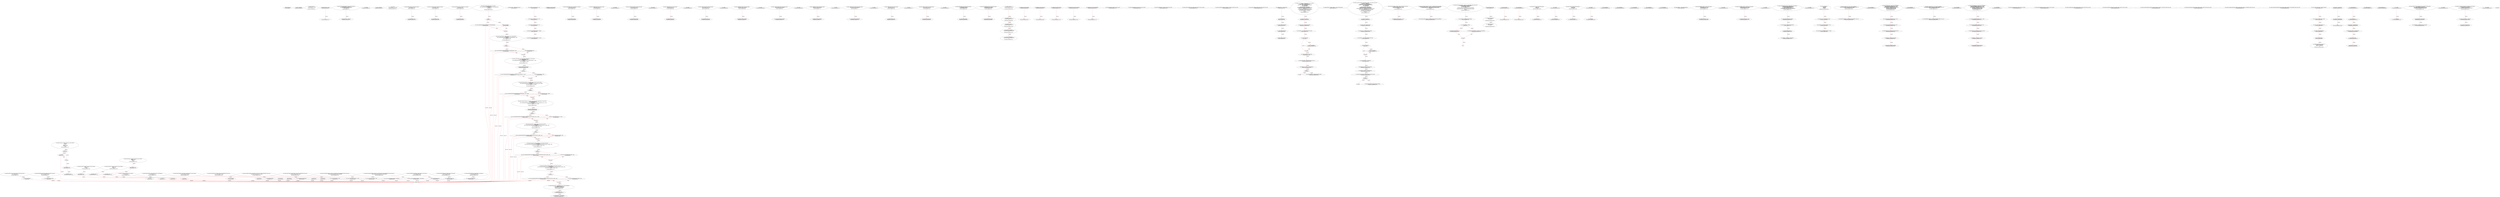 digraph  {
12 [label="2_ address public owner;\n12-new_variable-3-3", method="", type_label=new_variable];
29 [label="5_ owner = msg.sender;\n29-expression_statement-6-6", method="", type_label=expression_statement];
35 [label="7_ modifier onlyOwner() {\n    require(msg.sender == owner);\n    _;\n  }\n35-expression_statement-8-11", method="", type_label=expression_statement];
38 [label="8_ require(msg.sender == owner);\n38-expression_statement-9-9", method="", type_label=expression_statement];
47 [label="9_ _;\n47-expression_statement-10-10", method="", type_label=expression_statement];
49 [label="11_ function transferOwnership(address newOwner) public onlyOwner {\n    require(newOwner != address(0));\n    emit OwnershipTransferred(owner, newOwner);\n    owner = newOwner;\n  }\n49-function_definition-12-16", method="transferOwnership(address newOwner)", type_label=function_definition];
56 [label="11_ onlyOwner\n56-expression_statement-12-12", method="transferOwnership(address newOwner)", type_label=expression_statement];
59 [label="12_ require(newOwner != address(0));\n59-expression_statement-13-13", method="transferOwnership(address newOwner)", type_label=expression_statement];
74 [label="14_ owner = newOwner;\n74-expression_statement-15-15", method="transferOwnership(address newOwner)", type_label=expression_statement];
81 [label="18_ struct Role {\n    mapping (address => bool) bearer;\n  }\n81-expression_statement-19-21", method="Role()", type_label=expression_statement];
89 [label="21_ function add(Role storage role, address addr) internal {\n    role.bearer[addr] = true;\n  }\n89-function_definition-22-24", method="add(Role storage role,address addr)", type_label=function_definition];
102 [label="22_ role.bearer[addr] = true;\n102-expression_statement-23-23", method="add(Role storage role,address addr)", type_label=expression_statement];
111 [label="24_ function remove(Role storage role, address addr) internal {\n    role.bearer[addr] = false;\n  }\n111-function_definition-25-27", method="remove(Role storage role,address addr)", type_label=function_definition];
124 [label="25_ role.bearer[addr] = false;\n124-expression_statement-26-26", method="remove(Role storage role,address addr)", type_label=expression_statement];
133 [label="27_ function check(Role storage role, address addr) view internal {\n    require(has(role, addr));\n  }\n133-function_definition-28-30", method="check(Role storage role,address addr)", type_label=function_definition];
147 [label="28_ require(has(role, addr));\n147-expression_statement-29-29", method="check(Role storage role,address addr)", type_label=expression_statement];
157 [label="30_ function has(Role storage role, address addr) view internal returns (bool) {\n    return role.bearer[addr];\n  }\n157-function_definition-31-33", method="has(Role storage role,address addr)", type_label=function_definition];
175 [label="31_ return role.bearer[addr];\n175-return-32-32", method="has(Role storage role,address addr)", type_label=return];
194 [label="36_ mapping (string => Roles.Role) private roles;\n194-new_variable-37-37", method="", type_label=new_variable];
223 [label="39_ string public constant ROLE_CEO = \"ceo\";\n223-new_variable-40-40", method="", type_label=new_variable];
230 [label="40_ string public constant ROLE_COO = \"coo\";\n230-new_variable-41-41", method="", type_label=new_variable];
237 [label="41_ string public constant ROLE_CRO = \"cro\";\n237-new_variable-42-42", method="", type_label=new_variable];
244 [label="42_ string public constant ROLE_MANAGER = \"manager\";\n244-new_variable-43-43", method="", type_label=new_variable];
251 [label="43_ string public constant ROLE_REVIEWER = \"reviewer\";\n251-new_variable-44-44", method="", type_label=new_variable];
260 [label="45_ addRole(msg.sender, ROLE_CEO);\n260-expression_statement-46-46", method="", type_label=expression_statement];
269 [label="47_ function checkRole(address addr, string roleName) view internal {\n    roles[roleName].check(addr);\n  }\n269-function_definition-48-50", method="checkRole(address addr,string roleName)", type_label=function_definition];
282 [label="48_ roles[roleName].check(addr);\n282-expression_statement-49-49", method="checkRole(address addr,string roleName)", type_label=expression_statement];
291 [label="50_ function hasRole(address addr, string roleName) view public returns (bool) {\n    return roles[roleName].has(addr);\n  }\n291-function_definition-51-53", method="hasRole(address addr,string roleName)", type_label=function_definition];
308 [label="51_ return roles[roleName].has(addr);\n308-return-52-52", method="hasRole(address addr,string roleName)", type_label=return];
317 [label="53_ function ownerAddCeo(address addr) onlyOwner public {\n    addRole(addr, ROLE_CEO);\n  }\n317-function_definition-54-56", method="ownerAddCeo(address addr)", type_label=function_definition];
323 [label="53_ onlyOwner\n323-expression_statement-54-54", method="ownerAddCeo(address addr)", type_label=expression_statement];
327 [label="54_ addRole(addr, ROLE_CEO);\n327-expression_statement-55-55", method="ownerAddCeo(address addr)", type_label=expression_statement];
334 [label="56_ function ownerRemoveCeo(address addr) onlyOwner public{\n    removeRole(addr, ROLE_CEO);\n  }\n334-function_definition-57-59", method="ownerRemoveCeo(address addr)", type_label=function_definition];
340 [label="56_ onlyOwner\n340-expression_statement-57-57", method="ownerRemoveCeo(address addr)", type_label=expression_statement];
344 [label="57_ removeRole(addr, ROLE_CEO);\n344-expression_statement-58-58", method="ownerRemoveCeo(address addr)", type_label=expression_statement];
351 [label="59_ function ceoAddCoo(address addr) onlyCEO public {\n    addRole(addr, ROLE_COO);\n  }\n351-function_definition-60-62", method="ceoAddCoo(address addr)", type_label=function_definition];
357 [label="59_ onlyCEO\n357-expression_statement-60-60", method="ceoAddCoo(address addr)", type_label=expression_statement];
361 [label="60_ addRole(addr, ROLE_COO);\n361-expression_statement-61-61", method="ceoAddCoo(address addr)", type_label=expression_statement];
368 [label="62_ function ceoRemoveCoo(address addr) onlyCEO public{\n    removeRole(addr, ROLE_COO);\n  }\n368-function_definition-63-65", method="ceoRemoveCoo(address addr)", type_label=function_definition];
374 [label="62_ onlyCEO\n374-expression_statement-63-63", method="ceoRemoveCoo(address addr)", type_label=expression_statement];
378 [label="63_ removeRole(addr, ROLE_COO);\n378-expression_statement-64-64", method="ceoRemoveCoo(address addr)", type_label=expression_statement];
385 [label="65_ function cooAddManager(address addr) onlyCOO public {\n    addRole(addr, ROLE_MANAGER);\n  }\n385-function_definition-66-68", method="cooAddManager(address addr)", type_label=function_definition];
391 [label="65_ onlyCOO\n391-expression_statement-66-66", method="cooAddManager(address addr)", type_label=expression_statement];
395 [label="66_ addRole(addr, ROLE_MANAGER);\n395-expression_statement-67-67", method="cooAddManager(address addr)", type_label=expression_statement];
402 [label="68_ function cooRemoveManager(address addr) onlyCOO public {\n    removeRole(addr, ROLE_MANAGER);\n  }\n402-function_definition-69-71", method="cooRemoveManager(address addr)", type_label=function_definition];
408 [label="68_ onlyCOO\n408-expression_statement-69-69", method="cooRemoveManager(address addr)", type_label=expression_statement];
412 [label="69_ removeRole(addr, ROLE_MANAGER);\n412-expression_statement-70-70", method="cooRemoveManager(address addr)", type_label=expression_statement];
419 [label="71_ function cooAddReviewer(address addr) onlyCOO public {\n    addRole(addr, ROLE_REVIEWER);\n  }\n419-function_definition-72-74", method="cooAddReviewer(address addr)", type_label=function_definition];
425 [label="71_ onlyCOO\n425-expression_statement-72-72", method="cooAddReviewer(address addr)", type_label=expression_statement];
429 [label="72_ addRole(addr, ROLE_REVIEWER);\n429-expression_statement-73-73", method="cooAddReviewer(address addr)", type_label=expression_statement];
436 [label="74_ function cooRemoveReviewer(address addr) onlyCOO public {\n    removeRole(addr, ROLE_REVIEWER);\n  }\n436-function_definition-75-77", method="cooRemoveReviewer(address addr)", type_label=function_definition];
442 [label="74_ onlyCOO\n442-expression_statement-75-75", method="cooRemoveReviewer(address addr)", type_label=expression_statement];
446 [label="75_ removeRole(addr, ROLE_REVIEWER);\n446-expression_statement-76-76", method="cooRemoveReviewer(address addr)", type_label=expression_statement];
453 [label="77_ function cooAddCro(address addr) onlyCOO public {\n    addRole(addr, ROLE_CRO);\n  }\n453-function_definition-78-80", method="cooAddCro(address addr)", type_label=function_definition];
459 [label="77_ onlyCOO\n459-expression_statement-78-78", method="cooAddCro(address addr)", type_label=expression_statement];
463 [label="78_ addRole(addr, ROLE_CRO);\n463-expression_statement-79-79", method="cooAddCro(address addr)", type_label=expression_statement];
470 [label="80_ function cooRemoveCro(address addr) onlyCOO public {\n    removeRole(addr, ROLE_CRO);\n  }\n470-function_definition-81-83", method="cooRemoveCro(address addr)", type_label=function_definition];
476 [label="80_ onlyCOO\n476-expression_statement-81-81", method="cooRemoveCro(address addr)", type_label=expression_statement];
480 [label="81_ removeRole(addr, ROLE_CRO);\n480-expression_statement-82-82", method="cooRemoveCro(address addr)", type_label=expression_statement];
487 [label="83_ function addRole(address addr, string roleName) internal {\n    roles[roleName].add(addr);\n    emit RoleAdded(addr, roleName);\n  }\n487-function_definition-84-87", method="addRole(address addr,string roleName)", type_label=function_definition];
499 [label="84_ roles[roleName].add(addr);\n499-expression_statement-85-85", method="addRole(address addr,string roleName)", type_label=expression_statement];
514 [label="87_ function removeRole(address addr, string roleName) internal {\n    roles[roleName].remove(addr);\n    emit RoleRemoved(addr, roleName);\n  }\n514-function_definition-88-91", method="removeRole(address addr,string roleName)", type_label=function_definition];
526 [label="88_ roles[roleName].remove(addr);\n526-expression_statement-89-89", method="removeRole(address addr,string roleName)", type_label=expression_statement];
541 [label="91_ modifier onlyCEO() {\n    checkRole(msg.sender, ROLE_CEO);\n    _;\n  }\n541-expression_statement-92-95", method="", type_label=expression_statement];
544 [label="92_ checkRole(msg.sender, ROLE_CEO);\n544-expression_statement-93-93", method="", type_label=expression_statement];
553 [label="93_ _;\n553-expression_statement-94-94", method="", type_label=expression_statement];
555 [label="95_ modifier onlyCOO() {\n    checkRole(msg.sender, ROLE_COO);\n    _;\n  }\n555-expression_statement-96-99", method="", type_label=expression_statement];
558 [label="96_ checkRole(msg.sender, ROLE_COO);\n558-expression_statement-97-97", method="", type_label=expression_statement];
567 [label="97_ _;\n567-expression_statement-98-98", method="", type_label=expression_statement];
569 [label="99_ modifier onlyCRO() {\n    checkRole(msg.sender, ROLE_CRO);\n    _;\n  }\n569-expression_statement-100-103", method="", type_label=expression_statement];
572 [label="100_ checkRole(msg.sender, ROLE_CRO);\n572-expression_statement-101-101", method="", type_label=expression_statement];
581 [label="101_ _;\n581-expression_statement-102-102", method="", type_label=expression_statement];
583 [label="103_ modifier onlyMANAGER() {\n    checkRole(msg.sender, ROLE_MANAGER);\n    _;\n  }\n583-expression_statement-104-107", method="", type_label=expression_statement];
586 [label="104_ checkRole(msg.sender, ROLE_MANAGER);\n586-expression_statement-105-105", method="", type_label=expression_statement];
595 [label="105_ _;\n595-expression_statement-106-106", method="", type_label=expression_statement];
597 [label="107_ modifier onlyREVIEWER() {\n    checkRole(msg.sender, ROLE_REVIEWER);\n    _;\n  }\n597-expression_statement-108-111", method="", type_label=expression_statement];
600 [label="108_ checkRole(msg.sender, ROLE_REVIEWER);\n600-expression_statement-109-109", method="", type_label=expression_statement];
609 [label="109_ _;\n609-expression_statement-110-110", method="", type_label=expression_statement];
614 [label="113_ function mul(uint256 a, uint256 b) internal pure returns (uint256) {\n    if (a == 0) {\n      return 0;\n    }\n    uint256 c = a * b;\n    assert(c / a == b);\n    return c;\n  }\n614-function_definition-114-121", method="mul(uint256 a,uint256 b)", type_label=function_definition];
631 [label="114_ if_a == 0\n631-if-115-117", method="mul(uint256 a,uint256 b)", type_label=if];
3506 [label="114_ end_if", method="mul(uint256 a,uint256 b)", type_label=end_if];
636 [label="115_ return 0;\n636-return-116-116", method="mul(uint256 a,uint256 b)", type_label=return];
638 [label="117_ uint256 c = a * b;\n638-new_variable-118-118", method="mul(uint256 a,uint256 b)", type_label=new_variable];
646 [label="118_ assert(c / a == b);\n646-expression_statement-119-119", method="mul(uint256 a,uint256 b)", type_label=expression_statement];
655 [label="119_ return c;\n655-return-120-120", method="mul(uint256 a,uint256 b)", type_label=return];
657 [label="121_ function div(uint256 a, uint256 b) internal pure returns (uint256) {\n    uint256 c = a / b;\n    return c;\n  }\n657-function_definition-122-125", method="div(uint256 a,uint256 b)", type_label=function_definition];
674 [label="122_ uint256 c = a / b;\n674-new_variable-123-123", method="div(uint256 a,uint256 b)", type_label=new_variable];
682 [label="123_ return c;\n682-return-124-124", method="div(uint256 a,uint256 b)", type_label=return];
684 [label="125_ function sub(uint256 a, uint256 b) internal pure returns (uint256) {\n    assert(b <= a);\n    return a - b;\n  }\n684-function_definition-126-129", method="sub(uint256 a,uint256 b)", type_label=function_definition];
701 [label="126_ assert(b <= a);\n701-expression_statement-127-127", method="sub(uint256 a,uint256 b)", type_label=expression_statement];
708 [label="127_ return a - b;\n708-return-128-128", method="sub(uint256 a,uint256 b)", type_label=return];
712 [label="129_ function add(uint256 a, uint256 b) internal pure returns (uint256) {\n    uint256 c = a + b;\n    assert(c >= a);\n    return c;\n  }\n712-function_definition-130-134", method="add(uint256 a,uint256 b)", type_label=function_definition];
729 [label="130_ uint256 c = a + b;\n729-new_variable-131-131", method="add(uint256 a,uint256 b)", type_label=new_variable];
737 [label="131_ assert(c >= a);\n737-expression_statement-132-132", method="add(uint256 a,uint256 b)", type_label=expression_statement];
744 [label="132_ return c;\n744-return-133-133", method="add(uint256 a,uint256 b)", type_label=return];
749 [label="136_ function totalSupply() public view returns (uint256);\n749-function_definition-137-137", method="totalSupply()", type_label=function_definition];
757 [label="137_ function balanceOf(address who) public view returns (uint256);\n757-function_definition-138-138", method="balanceOf(address who)", type_label=function_definition];
769 [label="138_ function transfer(address to, uint256 value) public returns (bool);\n769-function_definition-139-139", method="transfer(address to,uint256 value)", type_label=function_definition];
804 [label="142_ function allowance(address owner, address spender) public view returns (uint256);\n804-function_definition-143-143", method="allowance(address owner,address spender)", type_label=function_definition];
820 [label="143_ function transferFrom(address from, address to, uint256 value) public returns (bool);\n820-function_definition-144-144", method="transferFrom(address from,address to,uint256 value)", type_label=function_definition];
839 [label="144_ function approve(address spender, uint256 value) public returns (bool);\n839-function_definition-145-145", method="approve(address spender,uint256 value)", type_label=function_definition];
882 [label="149_ mapping(address => uint256) balances;\n882-new_variable-150-150", method="", type_label=new_variable];
888 [label="150_ uint256 totalSupply_;\n888-new_variable-151-151", method="", type_label=new_variable];
892 [label="151_ uint256 public basisPointsRate;\n892-new_variable-152-152", method="", type_label=new_variable];
897 [label="152_ uint256 public maximumFee;\n897-new_variable-153-153", method="", type_label=new_variable];
902 [label="153_ address public assetOwner;\n902-new_variable-154-154", method="", type_label=new_variable];
907 [label="154_ function totalSupply() public view returns (uint256) {\n    return totalSupply_;\n  }\n907-function_definition-155-157", method="totalSupply()", type_label=function_definition];
916 [label="155_ return totalSupply_;\n916-return-156-156", method="totalSupply()", type_label=return];
918 [label="157_ function transfer(address _to, uint256 _value) public returns (bool) {\n    require(_to != address(0));\n    require(_value <= balances[msg.sender]);\n    uint256 fee = (_value.mul(basisPointsRate)).div(10000);\n    if (fee > maximumFee) {\n        fee = maximumFee;\n    }\n    uint256 sendAmount = _value.sub(fee);\n    balances[msg.sender] = balances[msg.sender].sub(_value);\n    balances[_to] = balances[_to].add(sendAmount);\n    if (fee > 0) {\n        balances[assetOwner] = balances[assetOwner].add(fee);\n        emit Transfer(msg.sender, assetOwner, fee);\n    }\n    emit Transfer(msg.sender, _to, sendAmount);\n    return true;\n  }\n918-function_definition-158-174", method="transfer(address _to,uint256 _value)", type_label=function_definition];
934 [label="158_ require(_to != address(0));\n934-expression_statement-159-159", method="transfer(address _to,uint256 _value)", type_label=expression_statement];
943 [label="159_ require(_value <= balances[msg.sender]);\n943-expression_statement-160-160", method="transfer(address _to,uint256 _value)", type_label=expression_statement];
954 [label="160_ uint256 fee = (_value.mul(basisPointsRate)).div(10000);\n954-new_variable-161-161", method="transfer(address _to,uint256 _value)", type_label=new_variable];
971 [label="161_ if_fee > maximumFee\n971-if-162-164", method="transfer(address _to,uint256 _value)", type_label=if];
3846 [label="161_ end_if", method="transfer(address _to,uint256 _value)", type_label=end_if];
976 [label="162_ fee = maximumFee;\n976-expression_statement-163-163", method="transfer(address _to,uint256 _value)", type_label=expression_statement];
980 [label="164_ uint256 sendAmount = _value.sub(fee);\n980-new_variable-165-165", method="transfer(address _to,uint256 _value)", type_label=new_variable];
991 [label="165_ balances[msg.sender] = balances[msg.sender].sub(_value);\n991-expression_statement-166-166", method="transfer(address _to,uint256 _value)", type_label=expression_statement];
1008 [label="166_ balances[_to] = balances[_to].add(sendAmount);\n1008-expression_statement-167-167", method="transfer(address _to,uint256 _value)", type_label=expression_statement];
1021 [label="167_ if_fee > 0\n1021-if-168-171", method="transfer(address _to,uint256 _value)", type_label=if];
3896 [label="167_ end_if", method="transfer(address _to,uint256 _value)", type_label=end_if];
1026 [label="168_ balances[assetOwner] = balances[assetOwner].add(fee);\n1026-expression_statement-169-169", method="transfer(address _to,uint256 _value)", type_label=expression_statement];
1059 [label="172_ return true;\n1059-return-173-173", method="transfer(address _to,uint256 _value)", type_label=return];
1062 [label="174_ function balanceOf(address _owner) public view returns (uint256 balance) {\n    return balances[_owner];\n  }\n1062-function_definition-175-177", method="balanceOf(address _owner)", type_label=function_definition];
1076 [label="175_ return balances[_owner];\n1076-return-176-176", method="balanceOf(address _owner)", type_label=return];
1089 [label="179_ mapping (address => mapping (address => uint256)) internal allowed;\n1089-new_variable-180-180", method="", type_label=new_variable];
1098 [label="180_ function transferFrom(address _from, address _to, uint256 _value) public returns (bool) {\n    require(_to != address(0));\n    require(_value <= balances[_from]);\n    require(_value <= allowed[_from][msg.sender]);\n    uint256 fee = (_value.mul(basisPointsRate)).div(10000);\n        if (fee > maximumFee) {\n            fee = maximumFee;\n        }\n    uint256 sendAmount = _value.sub(fee);\n    balances[_from] = balances[_from].sub(_value);\n    balances[_to] = balances[_to].add(sendAmount);\n    allowed[_from][msg.sender] = allowed[_from][msg.sender].sub(_value);\n    if (fee > 0) {\n            balances[assetOwner] = balances[assetOwner].add(fee);\n            emit Transfer(_from, assetOwner, fee);\n        }\n    emit Transfer(_from, _to, sendAmount);\n    return true;\n  }\n1098-function_definition-181-199", method="transferFrom(address _from,address _to,uint256 _value)", type_label=function_definition];
1118 [label="181_ require(_to != address(0));\n1118-expression_statement-182-182", method="transferFrom(address _from,address _to,uint256 _value)", type_label=expression_statement];
1127 [label="182_ require(_value <= balances[_from]);\n1127-expression_statement-183-183", method="transferFrom(address _from,address _to,uint256 _value)", type_label=expression_statement];
1136 [label="183_ require(_value <= allowed[_from][msg.sender]);\n1136-expression_statement-184-184", method="transferFrom(address _from,address _to,uint256 _value)", type_label=expression_statement];
1149 [label="184_ uint256 fee = (_value.mul(basisPointsRate)).div(10000);\n1149-new_variable-185-185", method="transferFrom(address _from,address _to,uint256 _value)", type_label=new_variable];
1166 [label="185_ if_fee > maximumFee\n1166-if-186-188", method="transferFrom(address _from,address _to,uint256 _value)", type_label=if];
4041 [label="185_ end_if", method="transferFrom(address _from,address _to,uint256 _value)", type_label=end_if];
1171 [label="186_ fee = maximumFee;\n1171-expression_statement-187-187", method="transferFrom(address _from,address _to,uint256 _value)", type_label=expression_statement];
1175 [label="188_ uint256 sendAmount = _value.sub(fee);\n1175-new_variable-189-189", method="transferFrom(address _from,address _to,uint256 _value)", type_label=new_variable];
1186 [label="189_ balances[_from] = balances[_from].sub(_value);\n1186-expression_statement-190-190", method="transferFrom(address _from,address _to,uint256 _value)", type_label=expression_statement];
1199 [label="190_ balances[_to] = balances[_to].add(sendAmount);\n1199-expression_statement-191-191", method="transferFrom(address _from,address _to,uint256 _value)", type_label=expression_statement];
1212 [label="191_ allowed[_from][msg.sender] = allowed[_from][msg.sender].sub(_value);\n1212-expression_statement-192-192", method="transferFrom(address _from,address _to,uint256 _value)", type_label=expression_statement];
1233 [label="192_ if_fee > 0\n1233-if-193-196", method="transferFrom(address _from,address _to,uint256 _value)", type_label=if];
4108 [label="192_ end_if", method="transferFrom(address _from,address _to,uint256 _value)", type_label=end_if];
1238 [label="193_ balances[assetOwner] = balances[assetOwner].add(fee);\n1238-expression_statement-194-194", method="transferFrom(address _from,address _to,uint256 _value)", type_label=expression_statement];
1267 [label="197_ return true;\n1267-return-198-198", method="transferFrom(address _from,address _to,uint256 _value)", type_label=return];
1270 [label="199_ function approve(address _spender, uint256 _value) public returns (bool) {\n    allowed[msg.sender][_spender] = _value;\n    emit Approval(msg.sender, _spender, _value);\n    return true;\n  }\n1270-function_definition-200-204", method="approve(address _spender,uint256 _value)", type_label=function_definition];
1286 [label="200_ allowed[msg.sender][_spender] = _value;\n1286-expression_statement-201-201", method="approve(address _spender,uint256 _value)", type_label=expression_statement];
1306 [label="202_ return true;\n1306-return-203-203", method="approve(address _spender,uint256 _value)", type_label=return];
1309 [label="204_ function allowance(address _owner, address _spender) public view returns (uint256) {\n    return allowed[_owner][_spender];\n  }\n1309-function_definition-205-207", method="allowance(address _owner,address _spender)", type_label=function_definition];
1326 [label="205_ return allowed[_owner][_spender];\n1326-return-206-206", method="allowance(address _owner,address _spender)", type_label=return];
1332 [label="207_ function increaseApproval(address _spender, uint _addedValue) public returns (bool) {\n    allowed[msg.sender][_spender] = allowed[msg.sender][_spender].add(_addedValue);\n    emit Approval(msg.sender, _spender, allowed[msg.sender][_spender]);\n    return true;\n  }\n1332-function_definition-208-212", method="increaseApproval(address _spender,uint _addedValue)", type_label=function_definition];
1348 [label="208_ allowed[msg.sender][_spender] = allowed[msg.sender][_spender].add(_addedValue);\n1348-expression_statement-209-209", method="increaseApproval(address _spender,uint _addedValue)", type_label=expression_statement];
1385 [label="210_ return true;\n1385-return-211-211", method="increaseApproval(address _spender,uint _addedValue)", type_label=return];
1388 [label="212_ function decreaseApproval(address _spender, uint _subtractedValue) public returns (bool) {\n    uint oldValue = allowed[msg.sender][_spender];\n    if (_subtractedValue > oldValue) {\n      allowed[msg.sender][_spender] = 0;\n    } else {\n      allowed[msg.sender][_spender] = oldValue.sub(_subtractedValue);\n    }\n    emit Approval(msg.sender, _spender, allowed[msg.sender][_spender]);\n    return true;\n  }\n1388-function_definition-213-222", method="decreaseApproval(address _spender,uint _subtractedValue)", type_label=function_definition];
1404 [label="213_ uint oldValue = allowed[msg.sender][_spender];\n1404-new_variable-214-214", method="decreaseApproval(address _spender,uint _subtractedValue)", type_label=new_variable];
1416 [label="214_ if__subtractedValue > oldValue\n1416-if-215-219", method="decreaseApproval(address _spender,uint _subtractedValue)", type_label=if];
4291 [label="214_ end_if", method="decreaseApproval(address _spender,uint _subtractedValue)", type_label=end_if];
1421 [label="215_ allowed[msg.sender][_spender] = 0;\n1421-expression_statement-216-216", method="decreaseApproval(address _spender,uint _subtractedValue)", type_label=expression_statement];
1432 [label="217_ allowed[msg.sender][_spender] = oldValue.sub(_subtractedValue);\n1432-expression_statement-218-218", method="decreaseApproval(address _spender,uint _subtractedValue)", type_label=expression_statement];
1463 [label="220_ return true;\n1463-return-221-221", method="decreaseApproval(address _spender,uint _subtractedValue)", type_label=return];
1476 [label="226_ bool public paused = false;\n1476-new_variable-227-227", method="", type_label=new_variable];
1483 [label="227_ modifier whenNotPaused() {\n    require(!paused);\n    _;\n  }\n1483-expression_statement-228-231", method="", type_label=expression_statement];
1486 [label="228_ require(!paused);\n1486-expression_statement-229-229", method="", type_label=expression_statement];
1492 [label="229_ _;\n1492-expression_statement-230-230", method="", type_label=expression_statement];
1494 [label="231_ modifier whenPaused() {\n    require(paused);\n    _;\n  }\n1494-expression_statement-232-235", method="", type_label=expression_statement];
1497 [label="232_ require(paused);\n1497-expression_statement-233-233", method="", type_label=expression_statement];
1502 [label="233_ _;\n1502-expression_statement-234-234", method="", type_label=expression_statement];
1504 [label="235_ function pause() onlyCEO whenNotPaused public {\n    paused = true;\n    emit Pause();\n  }\n1504-function_definition-236-239", method="pause()", type_label=function_definition];
1506 [label="235_ onlyCEO\n1506-expression_statement-236-236", method="pause()", type_label=expression_statement];
1508 [label="235_ whenNotPaused\n1508-expression_statement-236-236", method="pause()", type_label=expression_statement];
1512 [label="236_ paused = true;\n1512-expression_statement-237-237", method="pause()", type_label=expression_statement];
1519 [label="239_ function unpause() onlyCEO whenPaused public {\n    paused = false;\n    emit Unpause();\n  }\n1519-function_definition-240-243", method="unpause()", type_label=function_definition];
1521 [label="239_ onlyCEO\n1521-expression_statement-240-240", method="unpause()", type_label=expression_statement];
1523 [label="239_ whenPaused\n1523-expression_statement-240-240", method="unpause()", type_label=expression_statement];
1527 [label="240_ paused = false;\n1527-expression_statement-241-241", method="unpause()", type_label=expression_statement];
1543 [label="245_ function transfer(address _to, uint256 _value) public whenNotPaused returns (bool) {\n    return super.transfer(_to, _value);\n  }\n1543-function_definition-246-248", method="transfer(address _to,uint256 _value)", type_label=function_definition];
1554 [label="245_ whenNotPaused\n1554-expression_statement-246-246", method="transfer(address _to,uint256 _value)", type_label=expression_statement];
1561 [label="246_ return super.transfer(_to, _value);\n1561-return-247-247", method="transfer(address _to,uint256 _value)", type_label=return];
1570 [label="248_ function transferFrom(address _from, address _to, uint256 _value) public whenNotPaused returns (bool) {\n    return super.transferFrom(_from, _to, _value);\n  }\n1570-function_definition-249-251", method="transferFrom(address _from,address _to,uint256 _value)", type_label=function_definition];
1585 [label="248_ whenNotPaused\n1585-expression_statement-249-249", method="transferFrom(address _from,address _to,uint256 _value)", type_label=expression_statement];
1592 [label="249_ return super.transferFrom(_from, _to, _value);\n1592-return-250-250", method="transferFrom(address _from,address _to,uint256 _value)", type_label=return];
1603 [label="251_ function approve(address _spender, uint256 _value) public whenNotPaused returns (bool) {\n    return super.approve(_spender, _value);\n  }\n1603-function_definition-252-254", method="approve(address _spender,uint256 _value)", type_label=function_definition];
1614 [label="251_ whenNotPaused\n1614-expression_statement-252-252", method="approve(address _spender,uint256 _value)", type_label=expression_statement];
1621 [label="252_ return super.approve(_spender, _value);\n1621-return-253-253", method="approve(address _spender,uint256 _value)", type_label=return];
1630 [label="254_ function increaseApproval(address _spender, uint _addedValue) public whenNotPaused returns (bool success) {\n    return super.increaseApproval(_spender, _addedValue);\n  }\n1630-function_definition-255-257", method="increaseApproval(address _spender,uint _addedValue)", type_label=function_definition];
1641 [label="254_ whenNotPaused\n1641-expression_statement-255-255", method="increaseApproval(address _spender,uint _addedValue)", type_label=expression_statement];
1649 [label="255_ return super.increaseApproval(_spender, _addedValue);\n1649-return-256-256", method="increaseApproval(address _spender,uint _addedValue)", type_label=return];
1658 [label="257_ function decreaseApproval(address _spender, uint _subtractedValue) public whenNotPaused returns (bool success) {\n    return super.decreaseApproval(_spender, _subtractedValue);\n  }\n1658-function_definition-258-260", method="decreaseApproval(address _spender,uint _subtractedValue)", type_label=function_definition];
1669 [label="257_ whenNotPaused\n1669-expression_statement-258-258", method="decreaseApproval(address _spender,uint _subtractedValue)", type_label=expression_statement];
1677 [label="258_ return super.decreaseApproval(_spender, _subtractedValue);\n1677-return-259-259", method="decreaseApproval(address _spender,uint _subtractedValue)", type_label=return];
1692 [label="262_ function getBlackListStatus(address _maker) external view returns (bool) {\n        return isBlackListed[_maker];\n    }\n1692-function_definition-263-265", method="getBlackListStatus(address _maker)", type_label=function_definition];
1705 [label="263_ return isBlackListed[_maker];\n1705-return-264-264", method="getBlackListStatus(address _maker)", type_label=return];
1709 [label="265_ mapping (address => bool) public isBlackListed;\n1709-new_variable-266-266", method="", type_label=new_variable];
1716 [label="266_ function addBlackList (address _evilUser) public onlyCRO {\n        isBlackListed[_evilUser] = true;\n        emit AddedBlackList(_evilUser);\n    }\n1716-function_definition-267-270", method="addBlackList(address _evilUser)", type_label=function_definition];
1723 [label="266_ onlyCRO\n1723-expression_statement-267-267", method="addBlackList(address _evilUser)", type_label=expression_statement];
1726 [label="267_ isBlackListed[_evilUser] = true;\n1726-expression_statement-268-268", method="addBlackList(address _evilUser)", type_label=expression_statement];
1737 [label="270_ function removeBlackList (address _clearedUser) public onlyCRO {\n        isBlackListed[_clearedUser] = false;\n        emit RemovedBlackList(_clearedUser);\n    }\n1737-function_definition-271-274", method="removeBlackList(address _clearedUser)", type_label=function_definition];
1744 [label="270_ onlyCRO\n1744-expression_statement-271-271", method="removeBlackList(address _clearedUser)", type_label=expression_statement];
1747 [label="271_ isBlackListed[_clearedUser] = false;\n1747-expression_statement-272-272", method="removeBlackList(address _clearedUser)", type_label=expression_statement];
1758 [label="274_ function destroyBlackFunds (address _blackListedUser) public onlyCEO {\n        require(isBlackListed[_blackListedUser]);\n        uint dirtyFunds = balanceOf(_blackListedUser);\n        balances[_blackListedUser] = 0;\n        totalSupply_ = totalSupply_.sub(dirtyFunds);\n        emit DestroyedBlackFunds(_blackListedUser, dirtyFunds);\n    }\n1758-function_definition-275-281", method="destroyBlackFunds(address _blackListedUser)", type_label=function_definition];
1765 [label="274_ onlyCEO\n1765-expression_statement-275-275", method="destroyBlackFunds(address _blackListedUser)", type_label=expression_statement];
1768 [label="275_ require(isBlackListed[_blackListedUser]);\n1768-expression_statement-276-276", method="destroyBlackFunds(address _blackListedUser)", type_label=expression_statement];
1775 [label="276_ uint dirtyFunds = balanceOf(_blackListedUser);\n1775-new_variable-277-277", method="destroyBlackFunds(address _blackListedUser)", type_label=new_variable];
1784 [label="277_ balances[_blackListedUser] = 0;\n1784-expression_statement-278-278", method="destroyBlackFunds(address _blackListedUser)", type_label=expression_statement];
1790 [label="278_ totalSupply_ = totalSupply_.sub(dirtyFunds);\n1790-expression_statement-279-279", method="destroyBlackFunds(address _blackListedUser)", type_label=expression_statement];
1833 [label="286_ struct MethodParam {\n        string method;  \n        uint value;   \n        bool state;   \n    }\n1833-expression_statement-287-291", method="MethodParam()", type_label=expression_statement];
1847 [label="291_ mapping (string => MethodParam) params;\n1847-new_variable-292-292", method="", type_label=new_variable];
1854 [label="292_ string public constant ISSUE_METHOD = \"issue\";\n1854-new_variable-293-293", method="", type_label=new_variable];
1861 [label="293_ string public constant REDEEM_METHOD = \"redeem\";\n1861-new_variable-294-294", method="", type_label=new_variable];
1868 [label="294_ function submitIssue(uint _value) public onlyMANAGER {\n        params[ISSUE_METHOD] = MethodParam(ISSUE_METHOD, _value, true);\n        emit SubmitIsses(msg.sender,_value);\n    }\n1868-function_definition-295-298", method="submitIssue(uint _value)", type_label=function_definition];
1875 [label="294_ onlyMANAGER\n1875-expression_statement-295-295", method="submitIssue(uint _value)", type_label=expression_statement];
1878 [label="295_ params[ISSUE_METHOD] = MethodParam(ISSUE_METHOD, _value, true);\n1878-expression_statement-296-296", method="submitIssue(uint _value)", type_label=expression_statement];
1900 [label="298_ function comfirmIsses(uint _value) public onlyREVIEWER {\n        require(params[ISSUE_METHOD].value == _value);\n        require(params[ISSUE_METHOD].state == true);\n        balances[assetOwner]=balances[assetOwner].add(_value);\n        totalSupply_ = totalSupply_.add(_value);\n        params[ISSUE_METHOD].state=false; \n        emit ComfirmIsses(msg.sender,_value);\n    }\n1900-function_definition-299-306", method="comfirmIsses(uint _value)", type_label=function_definition];
1907 [label="298_ onlyREVIEWER\n1907-expression_statement-299-299", method="comfirmIsses(uint _value)", type_label=expression_statement];
1910 [label="299_ require(params[ISSUE_METHOD].value == _value);\n1910-expression_statement-300-300", method="comfirmIsses(uint _value)", type_label=expression_statement];
1921 [label="300_ require(params[ISSUE_METHOD].state == true);\n1921-expression_statement-301-301", method="comfirmIsses(uint _value)", type_label=expression_statement];
1933 [label="301_ balances[assetOwner]=balances[assetOwner].add(_value);\n1933-expression_statement-302-302", method="comfirmIsses(uint _value)", type_label=expression_statement];
1946 [label="302_ totalSupply_ = totalSupply_.add(_value);\n1946-expression_statement-303-303", method="comfirmIsses(uint _value)", type_label=expression_statement];
1955 [label="303_ params[ISSUE_METHOD].state=false;\n1955-expression_statement-304-304", method="comfirmIsses(uint _value)", type_label=expression_statement];
1972 [label="306_ function submitRedeem(uint _value) public onlyMANAGER {\n        params[REDEEM_METHOD] = MethodParam(REDEEM_METHOD, _value, true);\n         emit SubmitRedeem(msg.sender,_value);\n    }\n1972-function_definition-307-310", method="submitRedeem(uint _value)", type_label=function_definition];
1979 [label="306_ onlyMANAGER\n1979-expression_statement-307-307", method="submitRedeem(uint _value)", type_label=expression_statement];
1982 [label="307_ params[REDEEM_METHOD] = MethodParam(REDEEM_METHOD, _value, true);\n1982-expression_statement-308-308", method="submitRedeem(uint _value)", type_label=expression_statement];
2004 [label="310_ function comfirmRedeem(uint _value) public onlyREVIEWER {\n       require(params[REDEEM_METHOD].value == _value);\n       require(params[REDEEM_METHOD].state == true);\n       balances[assetOwner]=balances[assetOwner].sub(_value);\n       totalSupply_ = totalSupply_.sub(_value);\n       params[REDEEM_METHOD].state=false;\n       emit ComfirmIsses(msg.sender,_value);\n    }\n2004-function_definition-311-318", method="comfirmRedeem(uint _value)", type_label=function_definition];
2011 [label="310_ onlyREVIEWER\n2011-expression_statement-311-311", method="comfirmRedeem(uint _value)", type_label=expression_statement];
2014 [label="311_ require(params[REDEEM_METHOD].value == _value);\n2014-expression_statement-312-312", method="comfirmRedeem(uint _value)", type_label=expression_statement];
2025 [label="312_ require(params[REDEEM_METHOD].state == true);\n2025-expression_statement-313-313", method="comfirmRedeem(uint _value)", type_label=expression_statement];
2037 [label="313_ balances[assetOwner]=balances[assetOwner].sub(_value);\n2037-expression_statement-314-314", method="comfirmRedeem(uint _value)", type_label=expression_statement];
2050 [label="314_ totalSupply_ = totalSupply_.sub(_value);\n2050-expression_statement-315-315", method="comfirmRedeem(uint _value)", type_label=expression_statement];
2059 [label="315_ params[REDEEM_METHOD].state=false;\n2059-expression_statement-316-316", method="comfirmRedeem(uint _value)", type_label=expression_statement];
2076 [label="318_ function getMethodValue(string _method) public view returns(uint){\n        return params[_method].value;\n    }\n2076-function_definition-319-321", method="getMethodValue(string _method)", type_label=function_definition];
2089 [label="319_ return params[_method].value;\n2089-return-320-320", method="getMethodValue(string _method)", type_label=return];
2095 [label="321_ function getMethodState(string _method) public view returns(bool) {\n      return params[_method].state;\n    }\n2095-function_definition-322-324", method="getMethodState(string _method)", type_label=function_definition];
2108 [label="322_ return params[_method].state;\n2108-return-323-323", method="getMethodState(string _method)", type_label=return];
2157 [label="330_ function totalSupplyByLegacy() public view returns (uint256);\n2157-function_definition-331-331", method="totalSupplyByLegacy()", type_label=function_definition];
2165 [label="331_ function balanceOfByLegacy(address who) public view returns (uint256);\n2165-function_definition-332-332", method="balanceOfByLegacy(address who)", type_label=function_definition];
2177 [label="332_ function transferByLegacy(address origSender, address to, uint256 value) public returns (bool);\n2177-function_definition-333-333", method="transferByLegacy(address origSender,address to,uint256 value)", type_label=function_definition];
2196 [label="333_ function allowanceByLegacy(address owner, address spender) public view returns (uint256);\n2196-function_definition-334-334", method="allowanceByLegacy(address owner,address spender)", type_label=function_definition];
2212 [label="334_ function transferFromByLegacy(address origSender, address from, address to, uint256 value) public returns (bool);\n2212-function_definition-335-335", method="transferFromByLegacy(address origSender,address from,address to,uint256 value)", type_label=function_definition];
2235 [label="335_ function approveByLegacy(address origSender, address spender, uint256 value) public returns (bool);\n2235-function_definition-336-336", method="approveByLegacy(address origSender,address spender,uint256 value)", type_label=function_definition];
2254 [label="336_ function increaseApprovalByLegacy(address origSender, address spender, uint addedValue) public returns (bool);\n2254-function_definition-337-337", method="increaseApprovalByLegacy(address origSender,address spender,uint addedValue)", type_label=function_definition];
2273 [label="337_ function decreaseApprovalByLegacy(address origSende, address spender, uint subtractedValue) public returns (bool);\n2273-function_definition-338-338", method="decreaseApprovalByLegacy(address origSende,address spender,uint subtractedValue)", type_label=function_definition];
2298 [label="340_ string  public  constant name = \"Wealth in Token_HK\";\n2298-new_variable-341-341", method="", type_label=new_variable];
2305 [label="341_ string  public  constant symbol = \"WITH\";\n2305-new_variable-342-342", method="", type_label=new_variable];
2312 [label="342_ uint8   public  constant decimals = 18;\n2312-new_variable-343-343", method="", type_label=new_variable];
2318 [label="343_ address public upgradedAddress;\n2318-new_variable-344-344", method="", type_label=new_variable];
2323 [label="344_ bool public deprecated;\n2323-new_variable-345-345", method="", type_label=new_variable];
2328 [label="345_ modifier validDestination( address to ) {\n        require(to != address(0x0));\n        require(to != address(this));\n        _;\n    }\n2328-expression_statement-346-350", method="", type_label=expression_statement];
2335 [label="346_ require(to != address(0x0));\n2335-expression_statement-347-347", method="", type_label=expression_statement];
2344 [label="347_ require(to != address(this));\n2344-expression_statement-348-348", method="", type_label=expression_statement];
2353 [label="348_ _;\n2353-expression_statement-349-349", method="", type_label=expression_statement];
2361 [label="351_ basisPointsRate = 0;\n2361-expression_statement-352-352", method="", type_label=expression_statement];
2365 [label="352_ maximumFee = 0;\n2365-expression_statement-353-353", method="", type_label=expression_statement];
2369 [label="353_ totalSupply_ = _totalTokenAmount;\n2369-expression_statement-354-354", method="", type_label=expression_statement];
2373 [label="354_ balances[msg.sender] = _totalTokenAmount;\n2373-expression_statement-355-355", method="", type_label=expression_statement];
2381 [label="355_ deprecated = false;\n2381-expression_statement-356-356", method="", type_label=expression_statement];
2386 [label="356_ assetOwner = msg.sender;\n2386-expression_statement-357-357", method="", type_label=expression_statement];
2404 [label="359_ function totalSupply() public view returns (uint256) {\n         if (deprecated) {\n            return UpgradedStandardToken(upgradedAddress).totalSupplyByLegacy();\n        } else {\n            return totalSupply_;\n        }\n    }\n2404-function_definition-360-366", method="totalSupply()", type_label=function_definition];
2413 [label="360_ if\n2413-if-361-365", method="totalSupply()", type_label=if];
5288 [label="360_ end_if", method="totalSupply()", type_label=end_if];
2416 [label="361_ return UpgradedStandardToken(upgradedAddress).totalSupplyByLegacy();\n2416-return-362-362", method="totalSupply()", type_label=return];
2425 [label="363_ return totalSupply_;\n2425-return-364-364", method="totalSupply()", type_label=return];
2427 [label="366_ function balanceOf(address _owner) public view returns (uint256 balance) {\n         if (deprecated) {\n            return UpgradedStandardToken(upgradedAddress).balanceOfByLegacy( _owner);\n        } else {\n           return super.balanceOf(_owner);\n        }\n    }\n2427-function_definition-367-373", method="balanceOf(address _owner)", type_label=function_definition];
2441 [label="367_ if\n2441-if-368-372", method="balanceOf(address _owner)", type_label=if];
5316 [label="367_ end_if", method="balanceOf(address _owner)", type_label=end_if];
2444 [label="368_ return UpgradedStandardToken(upgradedAddress).balanceOfByLegacy( _owner);\n2444-return-369-369", method="balanceOf(address _owner)", type_label=return];
2455 [label="370_ return super.balanceOf(_owner);\n2455-return-371-371", method="balanceOf(address _owner)", type_label=return];
2462 [label="373_ function transfer(address _to, uint _value) public validDestination(_to) returns (bool) {\n        require(!isBlackListed[msg.sender]);\n        if (deprecated) {\n            return UpgradedStandardToken(upgradedAddress).transferByLegacy(msg.sender, _to, _value);\n        } else {\n            return super.transfer(_to, _value);\n        }\n    }\n2462-function_definition-374-381", method="transfer(address _to,uint _value)", type_label=function_definition];
2473 [label="373_ validDestination(_to)\n2473-expression_statement-374-374", method="transfer(address _to,uint _value)", type_label=expression_statement];
2482 [label="374_ require(!isBlackListed[msg.sender]);\n2482-expression_statement-375-375", method="transfer(address _to,uint _value)", type_label=expression_statement];
2492 [label="375_ if\n2492-if-376-380", method="transfer(address _to,uint _value)", type_label=if];
5367 [label="375_ end_if", method="transfer(address _to,uint _value)", type_label=end_if];
2495 [label="376_ return UpgradedStandardToken(upgradedAddress).transferByLegacy(msg.sender, _to, _value);\n2495-return-377-377", method="transfer(address _to,uint _value)", type_label=return];
2512 [label="378_ return super.transfer(_to, _value);\n2512-return-379-379", method="transfer(address _to,uint _value)", type_label=return];
2521 [label="381_ function allowance(address _owner, address _spender) public view returns (uint256) {\n        if (deprecated) {\n            return UpgradedStandardToken(upgradedAddress).allowanceByLegacy(_owner, _spender);\n        } else {\n           return super.allowance(_owner, _spender);\n        }\n    }\n2521-function_definition-382-388", method="allowance(address _owner,address _spender)", type_label=function_definition];
2538 [label="382_ if\n2538-if-383-387", method="allowance(address _owner,address _spender)", type_label=if];
5413 [label="382_ end_if", method="allowance(address _owner,address _spender)", type_label=end_if];
2541 [label="383_ return UpgradedStandardToken(upgradedAddress).allowanceByLegacy(_owner, _spender);\n2541-return-384-384", method="allowance(address _owner,address _spender)", type_label=return];
2554 [label="385_ return super.allowance(_owner, _spender);\n2554-return-386-386", method="allowance(address _owner,address _spender)", type_label=return];
2563 [label="388_ function transferFrom(address _from, address _to, uint _value) public validDestination(_to) returns (bool) {\n        require(!isBlackListed[_from]);\n        if (deprecated) {\n            return UpgradedStandardToken(upgradedAddress).transferFromByLegacy(msg.sender, _from, _to, _value);\n        } else {\n            return super.transferFrom(_from, _to, _value);\n        }\n    }\n2563-function_definition-389-396", method="transferFrom(address _from,address _to,uint _value)", type_label=function_definition];
2578 [label="388_ validDestination(_to)\n2578-expression_statement-389-389", method="transferFrom(address _from,address _to,uint _value)", type_label=expression_statement];
2587 [label="389_ require(!isBlackListed[_from]);\n2587-expression_statement-390-390", method="transferFrom(address _from,address _to,uint _value)", type_label=expression_statement];
2595 [label="390_ if\n2595-if-391-395", method="transferFrom(address _from,address _to,uint _value)", type_label=if];
5470 [label="390_ end_if", method="transferFrom(address _from,address _to,uint _value)", type_label=end_if];
2598 [label="391_ return UpgradedStandardToken(upgradedAddress).transferFromByLegacy(msg.sender, _from, _to, _value);\n2598-return-392-392", method="transferFrom(address _from,address _to,uint _value)", type_label=return];
2617 [label="393_ return super.transferFrom(_from, _to, _value);\n2617-return-394-394", method="transferFrom(address _from,address _to,uint _value)", type_label=return];
2628 [label="396_ function approve(address _spender, uint256 _value) public returns (bool) {\n          if (deprecated) {\n            return UpgradedStandardToken(upgradedAddress).approveByLegacy(msg.sender, _spender, _value);\n        } else {\n            return super.approve(_spender, _value);\n        } \n    }\n2628-function_definition-397-403", method="approve(address _spender,uint256 _value)", type_label=function_definition];
2644 [label="397_ if\n2644-if-398-402", method="approve(address _spender,uint256 _value)", type_label=if];
5519 [label="397_ end_if", method="approve(address _spender,uint256 _value)", type_label=end_if];
2647 [label="398_ return UpgradedStandardToken(upgradedAddress).approveByLegacy(msg.sender, _spender, _value);\n2647-return-399-399", method="approve(address _spender,uint256 _value)", type_label=return];
2664 [label="400_ return super.approve(_spender, _value);\n2664-return-401-401", method="approve(address _spender,uint256 _value)", type_label=return];
2673 [label="403_ function increaseApproval(address _spender, uint _value) public returns (bool) {\n         if (deprecated) {\n            return UpgradedStandardToken(upgradedAddress).increaseApprovalByLegacy(msg.sender, _spender, _value);\n        } else {\n            return super.increaseApproval(_spender, _value);\n        } \n    }\n2673-function_definition-404-410", method="increaseApproval(address _spender,uint _value)", type_label=function_definition];
2689 [label="404_ if\n2689-if-405-409", method="increaseApproval(address _spender,uint _value)", type_label=if];
5564 [label="404_ end_if", method="increaseApproval(address _spender,uint _value)", type_label=end_if];
2692 [label="405_ return UpgradedStandardToken(upgradedAddress).increaseApprovalByLegacy(msg.sender, _spender, _value);\n2692-return-406-406", method="increaseApproval(address _spender,uint _value)", type_label=return];
2709 [label="407_ return super.increaseApproval(_spender, _value);\n2709-return-408-408", method="increaseApproval(address _spender,uint _value)", type_label=return];
2718 [label="410_ function decreaseApproval(address _spender, uint _value) public returns (bool) {\n        if (deprecated) {\n            return UpgradedStandardToken(upgradedAddress).decreaseApprovalByLegacy(msg.sender, _spender, _value);\n        } else {\n            return super.decreaseApproval(_spender, _value);\n        } \n   }\n2718-function_definition-411-417", method="decreaseApproval(address _spender,uint _value)", type_label=function_definition];
2734 [label="411_ if\n2734-if-412-416", method="decreaseApproval(address _spender,uint _value)", type_label=if];
5609 [label="411_ end_if", method="decreaseApproval(address _spender,uint _value)", type_label=end_if];
2737 [label="412_ return UpgradedStandardToken(upgradedAddress).decreaseApprovalByLegacy(msg.sender, _spender, _value);\n2737-return-413-413", method="decreaseApproval(address _spender,uint _value)", type_label=return];
2754 [label="414_ return super.decreaseApproval(_spender, _value);\n2754-return-415-415", method="decreaseApproval(address _spender,uint _value)", type_label=return];
2763 [label="417_ function deprecate(address _upgradedAddress) public onlyCEO whenPaused {\n        deprecated = true;\n        upgradedAddress = _upgradedAddress;\n        emit Deprecate(_upgradedAddress);\n    }\n2763-function_definition-418-422", method="deprecate(address _upgradedAddress)", type_label=function_definition];
2770 [label="417_ onlyCEO\n2770-expression_statement-418-418", method="deprecate(address _upgradedAddress)", type_label=expression_statement];
2772 [label="417_ whenPaused\n2772-expression_statement-418-418", method="deprecate(address _upgradedAddress)", type_label=expression_statement];
2775 [label="418_ deprecated = true;\n2775-expression_statement-419-419", method="deprecate(address _upgradedAddress)", type_label=expression_statement];
2780 [label="419_ upgradedAddress = _upgradedAddress;\n2780-expression_statement-420-420", method="deprecate(address _upgradedAddress)", type_label=expression_statement];
2794 [label="423_ function setFeeParams(uint newBasisPoints, uint newMaxFee) public onlyCEO {\n        basisPointsRate = newBasisPoints;\n        maximumFee = newMaxFee.mul(uint(10)**decimals);\n        emit FeeParams(basisPointsRate, maximumFee);\n    }\n2794-function_definition-424-428", method="setFeeParams(uint newBasisPoints,uint newMaxFee)", type_label=function_definition];
2805 [label="423_ onlyCEO\n2805-expression_statement-424-424", method="setFeeParams(uint newBasisPoints,uint newMaxFee)", type_label=expression_statement];
2808 [label="424_ basisPointsRate = newBasisPoints;\n2808-expression_statement-425-425", method="setFeeParams(uint newBasisPoints,uint newMaxFee)", type_label=expression_statement];
2812 [label="425_ maximumFee = newMaxFee.mul(uint(10)**decimals);\n2812-expression_statement-426-426", method="setFeeParams(uint newBasisPoints,uint newMaxFee)", type_label=expression_statement];
2831 [label="428_ function transferAssetOwner(address newAssetOwner) public onlyCEO {\n      require(newAssetOwner != address(0));\n      assetOwner = newAssetOwner;\n      emit TransferAssetOwner(assetOwner, newAssetOwner);\n    }\n2831-function_definition-429-433", method="transferAssetOwner(address newAssetOwner)", type_label=function_definition];
2838 [label="428_ onlyCEO\n2838-expression_statement-429-429", method="transferAssetOwner(address newAssetOwner)", type_label=expression_statement];
2841 [label="429_ require(newAssetOwner != address(0));\n2841-expression_statement-430-430", method="transferAssetOwner(address newAssetOwner)", type_label=expression_statement];
2850 [label="430_ assetOwner = newAssetOwner;\n2850-expression_statement-431-431", method="transferAssetOwner(address newAssetOwner)", type_label=expression_statement];
1 [label="0_ start_node", method="", type_label=start];
2 [label="0_ exit_node", method="", type_label=exit];
1447;
38 -> 47  [color=red, controlflow_type=next_line, edge_type=CFG_edge, key=0, label=next_line];
49 -> 59  [color=red, controlflow_type=next_line, edge_type=CFG_edge, key=0, label=next_line];
89 -> 102  [color=red, controlflow_type=next_line, edge_type=CFG_edge, key=0, label=next_line];
111 -> 124  [color=red, controlflow_type=next_line, edge_type=CFG_edge, key=0, label=next_line];
133 -> 147  [color=red, controlflow_type=next_line, edge_type=CFG_edge, key=0, label=next_line];
157 -> 175  [color=red, controlflow_type=next_line, edge_type=CFG_edge, key=0, label=next_line];
175 -> 2  [color=red, controlflow_type=return_exit, edge_type=CFG_edge, key=0, label=return_exit];
223 -> 230  [color=red, controlflow_type=next_line, edge_type=CFG_edge, key=0, label=next_line];
230 -> 237  [color=red, controlflow_type=next_line, edge_type=CFG_edge, key=0, label=next_line];
237 -> 244  [color=red, controlflow_type=next_line, edge_type=CFG_edge, key=0, label=next_line];
244 -> 251  [color=red, controlflow_type=next_line, edge_type=CFG_edge, key=0, label=next_line];
269 -> 282  [color=red, controlflow_type=next_line, edge_type=CFG_edge, key=0, label=next_line];
291 -> 308  [color=red, controlflow_type=next_line, edge_type=CFG_edge, key=0, label=next_line];
308 -> 2  [color=red, controlflow_type=return_exit, edge_type=CFG_edge, key=0, label=return_exit];
317 -> 327  [color=red, controlflow_type=next_line, edge_type=CFG_edge, key=0, label=next_line];
334 -> 344  [color=red, controlflow_type=next_line, edge_type=CFG_edge, key=0, label=next_line];
351 -> 361  [color=red, controlflow_type=next_line, edge_type=CFG_edge, key=0, label=next_line];
368 -> 378  [color=red, controlflow_type=next_line, edge_type=CFG_edge, key=0, label=next_line];
385 -> 395  [color=red, controlflow_type=next_line, edge_type=CFG_edge, key=0, label=next_line];
402 -> 412  [color=red, controlflow_type=next_line, edge_type=CFG_edge, key=0, label=next_line];
419 -> 429  [color=red, controlflow_type=next_line, edge_type=CFG_edge, key=0, label=next_line];
436 -> 446  [color=red, controlflow_type=next_line, edge_type=CFG_edge, key=0, label=next_line];
453 -> 463  [color=red, controlflow_type=next_line, edge_type=CFG_edge, key=0, label=next_line];
470 -> 480  [color=red, controlflow_type=next_line, edge_type=CFG_edge, key=0, label=next_line];
487 -> 499  [color=red, controlflow_type=next_line, edge_type=CFG_edge, key=0, label=next_line];
514 -> 526  [color=red, controlflow_type=next_line, edge_type=CFG_edge, key=0, label=next_line];
541 -> 555  [color=red, controlflow_type=next_line, edge_type=CFG_edge, key=0, label=next_line];
544 -> 553  [color=red, controlflow_type=next_line, edge_type=CFG_edge, key=0, label=next_line];
555 -> 569  [color=red, controlflow_type=next_line, edge_type=CFG_edge, key=0, label=next_line];
558 -> 567  [color=red, controlflow_type=next_line, edge_type=CFG_edge, key=0, label=next_line];
569 -> 583  [color=red, controlflow_type=next_line, edge_type=CFG_edge, key=0, label=next_line];
572 -> 581  [color=red, controlflow_type=next_line, edge_type=CFG_edge, key=0, label=next_line];
583 -> 597  [color=red, controlflow_type=next_line, edge_type=CFG_edge, key=0, label=next_line];
586 -> 595  [color=red, controlflow_type=next_line, edge_type=CFG_edge, key=0, label=next_line];
600 -> 609  [color=red, controlflow_type=next_line, edge_type=CFG_edge, key=0, label=next_line];
614 -> 631  [color=red, controlflow_type=next_line, edge_type=CFG_edge, key=0, label=next_line];
631 -> 636  [color=red, controlflow_type=pos_next, edge_type=CFG_edge, key=0, label=pos_next];
631 -> 3506  [color=red, controlflow_type=neg_next, edge_type=CFG_edge, key=0, label=neg_next];
3506 -> 638  [color=red, controlflow_type=next_line, edge_type=CFG_edge, key=0, label=next_line];
636 -> 3506  [color=red, controlflow_type=end_if, edge_type=CFG_edge, key=0, label=end_if];
636 -> 2  [color=red, controlflow_type=return_exit, edge_type=CFG_edge, key=0, label=return_exit];
638 -> 646  [color=red, controlflow_type=next_line, edge_type=CFG_edge, key=0, label=next_line];
646 -> 655  [color=red, controlflow_type=next_line, edge_type=CFG_edge, key=0, label=next_line];
655 -> 2  [color=red, controlflow_type=return_exit, edge_type=CFG_edge, key=0, label=return_exit];
657 -> 674  [color=red, controlflow_type=next_line, edge_type=CFG_edge, key=0, label=next_line];
674 -> 682  [color=red, controlflow_type=next_line, edge_type=CFG_edge, key=0, label=next_line];
682 -> 2  [color=red, controlflow_type=return_exit, edge_type=CFG_edge, key=0, label=return_exit];
684 -> 701  [color=red, controlflow_type=next_line, edge_type=CFG_edge, key=0, label=next_line];
701 -> 708  [color=red, controlflow_type=next_line, edge_type=CFG_edge, key=0, label=next_line];
708 -> 2  [color=red, controlflow_type=return_exit, edge_type=CFG_edge, key=0, label=return_exit];
712 -> 729  [color=red, controlflow_type=next_line, edge_type=CFG_edge, key=0, label=next_line];
729 -> 737  [color=red, controlflow_type=next_line, edge_type=CFG_edge, key=0, label=next_line];
737 -> 744  [color=red, controlflow_type=next_line, edge_type=CFG_edge, key=0, label=next_line];
744 -> 2  [color=red, controlflow_type=return_exit, edge_type=CFG_edge, key=0, label=return_exit];
882 -> 888  [color=red, controlflow_type=next_line, edge_type=CFG_edge, key=0, label=next_line];
888 -> 892  [color=red, controlflow_type=next_line, edge_type=CFG_edge, key=0, label=next_line];
892 -> 897  [color=red, controlflow_type=next_line, edge_type=CFG_edge, key=0, label=next_line];
897 -> 902  [color=red, controlflow_type=next_line, edge_type=CFG_edge, key=0, label=next_line];
907 -> 916  [color=red, controlflow_type=next_line, edge_type=CFG_edge, key=0, label=next_line];
916 -> 2  [color=red, controlflow_type=return_exit, edge_type=CFG_edge, key=0, label=return_exit];
918 -> 934  [color=red, controlflow_type=next_line, edge_type=CFG_edge, key=0, label=next_line];
934 -> 943  [color=red, controlflow_type=next_line, edge_type=CFG_edge, key=0, label=next_line];
943 -> 954  [color=red, controlflow_type=next_line, edge_type=CFG_edge, key=0, label=next_line];
954 -> 971  [color=red, controlflow_type=next_line, edge_type=CFG_edge, key=0, label=next_line];
971 -> 976  [color=red, controlflow_type=pos_next, edge_type=CFG_edge, key=0, label=pos_next];
971 -> 3846  [color=red, controlflow_type=neg_next, edge_type=CFG_edge, key=0, label=neg_next];
3846 -> 980  [color=red, controlflow_type=next_line, edge_type=CFG_edge, key=0, label=next_line];
976 -> 3846  [color=red, controlflow_type=end_if, edge_type=CFG_edge, key=0, label=end_if];
980 -> 991  [color=red, controlflow_type=next_line, edge_type=CFG_edge, key=0, label=next_line];
991 -> 1008  [color=red, controlflow_type=next_line, edge_type=CFG_edge, key=0, label=next_line];
1008 -> 1021  [color=red, controlflow_type=next_line, edge_type=CFG_edge, key=0, label=next_line];
1021 -> 1026  [color=red, controlflow_type=pos_next, edge_type=CFG_edge, key=0, label=pos_next];
1021 -> 3896  [color=red, controlflow_type=neg_next, edge_type=CFG_edge, key=0, label=neg_next];
1059 -> 2  [color=red, controlflow_type=return_exit, edge_type=CFG_edge, key=0, label=return_exit];
1062 -> 1076  [color=red, controlflow_type=next_line, edge_type=CFG_edge, key=0, label=next_line];
1076 -> 2  [color=red, controlflow_type=return_exit, edge_type=CFG_edge, key=0, label=return_exit];
1098 -> 1118  [color=red, controlflow_type=next_line, edge_type=CFG_edge, key=0, label=next_line];
1118 -> 1127  [color=red, controlflow_type=next_line, edge_type=CFG_edge, key=0, label=next_line];
1127 -> 1136  [color=red, controlflow_type=next_line, edge_type=CFG_edge, key=0, label=next_line];
1136 -> 1149  [color=red, controlflow_type=next_line, edge_type=CFG_edge, key=0, label=next_line];
1149 -> 1166  [color=red, controlflow_type=next_line, edge_type=CFG_edge, key=0, label=next_line];
1166 -> 1171  [color=red, controlflow_type=pos_next, edge_type=CFG_edge, key=0, label=pos_next];
1166 -> 4041  [color=red, controlflow_type=neg_next, edge_type=CFG_edge, key=0, label=neg_next];
4041 -> 1175  [color=red, controlflow_type=next_line, edge_type=CFG_edge, key=0, label=next_line];
1171 -> 4041  [color=red, controlflow_type=end_if, edge_type=CFG_edge, key=0, label=end_if];
1175 -> 1186  [color=red, controlflow_type=next_line, edge_type=CFG_edge, key=0, label=next_line];
1186 -> 1199  [color=red, controlflow_type=next_line, edge_type=CFG_edge, key=0, label=next_line];
1199 -> 1212  [color=red, controlflow_type=next_line, edge_type=CFG_edge, key=0, label=next_line];
1212 -> 1233  [color=red, controlflow_type=next_line, edge_type=CFG_edge, key=0, label=next_line];
1233 -> 1238  [color=red, controlflow_type=pos_next, edge_type=CFG_edge, key=0, label=pos_next];
1233 -> 4108  [color=red, controlflow_type=neg_next, edge_type=CFG_edge, key=0, label=neg_next];
1267 -> 2  [color=red, controlflow_type=return_exit, edge_type=CFG_edge, key=0, label=return_exit];
1270 -> 1286  [color=red, controlflow_type=next_line, edge_type=CFG_edge, key=0, label=next_line];
1306 -> 2  [color=red, controlflow_type=return_exit, edge_type=CFG_edge, key=0, label=return_exit];
1309 -> 1326  [color=red, controlflow_type=next_line, edge_type=CFG_edge, key=0, label=next_line];
1326 -> 2  [color=red, controlflow_type=return_exit, edge_type=CFG_edge, key=0, label=return_exit];
1332 -> 1348  [color=red, controlflow_type=next_line, edge_type=CFG_edge, key=0, label=next_line];
1385 -> 2  [color=red, controlflow_type=return_exit, edge_type=CFG_edge, key=0, label=return_exit];
1388 -> 1404  [color=red, controlflow_type=next_line, edge_type=CFG_edge, key=0, label=next_line];
1404 -> 1416  [color=red, controlflow_type=next_line, edge_type=CFG_edge, key=0, label=next_line];
1416 -> 1421  [color=red, controlflow_type=pos_next, edge_type=CFG_edge, key=0, label=pos_next];
1416 -> 1432  [color=red, controlflow_type=neg_next, edge_type=CFG_edge, key=0, label=neg_next];
4291 -> 1447  [color=red, controlflow_type=next_line, edge_type=CFG_edge, key=0, label=next_line];
1421 -> 4291  [color=red, controlflow_type=end_if, edge_type=CFG_edge, key=0, label=end_if];
1432 -> 4291  [color=red, controlflow_type=end_if, edge_type=CFG_edge, key=0, label=end_if];
1463 -> 2  [color=red, controlflow_type=return_exit, edge_type=CFG_edge, key=0, label=return_exit];
1476 -> 1483  [color=red, controlflow_type=next_line, edge_type=CFG_edge, key=0, label=next_line];
1483 -> 1494  [color=red, controlflow_type=next_line, edge_type=CFG_edge, key=0, label=next_line];
1486 -> 1492  [color=red, controlflow_type=next_line, edge_type=CFG_edge, key=0, label=next_line];
1497 -> 1502  [color=red, controlflow_type=next_line, edge_type=CFG_edge, key=0, label=next_line];
1504 -> 1512  [color=red, controlflow_type=next_line, edge_type=CFG_edge, key=0, label=next_line];
1506 -> 1508  [color=red, controlflow_type=next_line, edge_type=CFG_edge, key=0, label=next_line];
1519 -> 1527  [color=red, controlflow_type=next_line, edge_type=CFG_edge, key=0, label=next_line];
1521 -> 1523  [color=red, controlflow_type=next_line, edge_type=CFG_edge, key=0, label=next_line];
1543 -> 1561  [color=red, controlflow_type=next_line, edge_type=CFG_edge, key=0, label=next_line];
1561 -> 2  [color=red, controlflow_type=return_exit, edge_type=CFG_edge, key=0, label=return_exit];
1570 -> 1592  [color=red, controlflow_type=next_line, edge_type=CFG_edge, key=0, label=next_line];
1592 -> 2  [color=red, controlflow_type=return_exit, edge_type=CFG_edge, key=0, label=return_exit];
1603 -> 1621  [color=red, controlflow_type=next_line, edge_type=CFG_edge, key=0, label=next_line];
1621 -> 2  [color=red, controlflow_type=return_exit, edge_type=CFG_edge, key=0, label=return_exit];
1630 -> 1649  [color=red, controlflow_type=next_line, edge_type=CFG_edge, key=0, label=next_line];
1649 -> 2  [color=red, controlflow_type=return_exit, edge_type=CFG_edge, key=0, label=return_exit];
1658 -> 1677  [color=red, controlflow_type=next_line, edge_type=CFG_edge, key=0, label=next_line];
1677 -> 2  [color=red, controlflow_type=return_exit, edge_type=CFG_edge, key=0, label=return_exit];
1692 -> 1705  [color=red, controlflow_type=next_line, edge_type=CFG_edge, key=0, label=next_line];
1705 -> 2  [color=red, controlflow_type=return_exit, edge_type=CFG_edge, key=0, label=return_exit];
1716 -> 1726  [color=red, controlflow_type=next_line, edge_type=CFG_edge, key=0, label=next_line];
1737 -> 1747  [color=red, controlflow_type=next_line, edge_type=CFG_edge, key=0, label=next_line];
1758 -> 1768  [color=red, controlflow_type=next_line, edge_type=CFG_edge, key=0, label=next_line];
1768 -> 1775  [color=red, controlflow_type=next_line, edge_type=CFG_edge, key=0, label=next_line];
1775 -> 1784  [color=red, controlflow_type=next_line, edge_type=CFG_edge, key=0, label=next_line];
1784 -> 1790  [color=red, controlflow_type=next_line, edge_type=CFG_edge, key=0, label=next_line];
1833 -> 1847  [color=red, controlflow_type=next_line, edge_type=CFG_edge, key=0, label=next_line];
1847 -> 1854  [color=red, controlflow_type=next_line, edge_type=CFG_edge, key=0, label=next_line];
1854 -> 1861  [color=red, controlflow_type=next_line, edge_type=CFG_edge, key=0, label=next_line];
1868 -> 1878  [color=red, controlflow_type=next_line, edge_type=CFG_edge, key=0, label=next_line];
1900 -> 1910  [color=red, controlflow_type=next_line, edge_type=CFG_edge, key=0, label=next_line];
1910 -> 1921  [color=red, controlflow_type=next_line, edge_type=CFG_edge, key=0, label=next_line];
1921 -> 1933  [color=red, controlflow_type=next_line, edge_type=CFG_edge, key=0, label=next_line];
1933 -> 1946  [color=red, controlflow_type=next_line, edge_type=CFG_edge, key=0, label=next_line];
1946 -> 1955  [color=red, controlflow_type=next_line, edge_type=CFG_edge, key=0, label=next_line];
1972 -> 1982  [color=red, controlflow_type=next_line, edge_type=CFG_edge, key=0, label=next_line];
2004 -> 2014  [color=red, controlflow_type=next_line, edge_type=CFG_edge, key=0, label=next_line];
2014 -> 2025  [color=red, controlflow_type=next_line, edge_type=CFG_edge, key=0, label=next_line];
2025 -> 2037  [color=red, controlflow_type=next_line, edge_type=CFG_edge, key=0, label=next_line];
2037 -> 2050  [color=red, controlflow_type=next_line, edge_type=CFG_edge, key=0, label=next_line];
2050 -> 2059  [color=red, controlflow_type=next_line, edge_type=CFG_edge, key=0, label=next_line];
2076 -> 2089  [color=red, controlflow_type=next_line, edge_type=CFG_edge, key=0, label=next_line];
2089 -> 2  [color=red, controlflow_type=return_exit, edge_type=CFG_edge, key=0, label=return_exit];
2095 -> 2108  [color=red, controlflow_type=next_line, edge_type=CFG_edge, key=0, label=next_line];
2108 -> 2  [color=red, controlflow_type=return_exit, edge_type=CFG_edge, key=0, label=return_exit];
2298 -> 2305  [color=red, controlflow_type=next_line, edge_type=CFG_edge, key=0, label=next_line];
2305 -> 2312  [color=red, controlflow_type=next_line, edge_type=CFG_edge, key=0, label=next_line];
2312 -> 2318  [color=red, controlflow_type=next_line, edge_type=CFG_edge, key=0, label=next_line];
2318 -> 2323  [color=red, controlflow_type=next_line, edge_type=CFG_edge, key=0, label=next_line];
2323 -> 2328  [color=red, controlflow_type=next_line, edge_type=CFG_edge, key=0, label=next_line];
2335 -> 2344  [color=red, controlflow_type=next_line, edge_type=CFG_edge, key=0, label=next_line];
2344 -> 2353  [color=red, controlflow_type=next_line, edge_type=CFG_edge, key=0, label=next_line];
2361 -> 2365  [color=red, controlflow_type=next_line, edge_type=CFG_edge, key=0, label=next_line];
2365 -> 2369  [color=red, controlflow_type=next_line, edge_type=CFG_edge, key=0, label=next_line];
2369 -> 2373  [color=red, controlflow_type=next_line, edge_type=CFG_edge, key=0, label=next_line];
2373 -> 2381  [color=red, controlflow_type=next_line, edge_type=CFG_edge, key=0, label=next_line];
2381 -> 2386  [color=red, controlflow_type=next_line, edge_type=CFG_edge, key=0, label=next_line];
2404 -> 2413  [color=red, controlflow_type=next_line, edge_type=CFG_edge, key=0, label=next_line];
2413 -> 2416  [color=red, controlflow_type=pos_next, edge_type=CFG_edge, key=0, label=pos_next];
2413 -> 2425  [color=red, controlflow_type=neg_next, edge_type=CFG_edge, key=0, label=neg_next];
5288 -> 2427  [color=red, controlflow_type=next_line, edge_type=CFG_edge, key=0, label=next_line];
2416 -> 5288  [color=red, controlflow_type=end_if, edge_type=CFG_edge, key=0, label=end_if];
2416 -> 2  [color=red, controlflow_type=return_exit, edge_type=CFG_edge, key=0, label=return_exit];
2425 -> 5288  [color=red, controlflow_type=end_if, edge_type=CFG_edge, key=0, label=end_if];
2425 -> 2  [color=red, controlflow_type=return_exit, edge_type=CFG_edge, key=0, label=return_exit];
2427 -> 2441  [color=red, controlflow_type=next_line, edge_type=CFG_edge, key=0, label=next_line];
2441 -> 2444  [color=red, controlflow_type=pos_next, edge_type=CFG_edge, key=0, label=pos_next];
2441 -> 2455  [color=red, controlflow_type=neg_next, edge_type=CFG_edge, key=0, label=neg_next];
5316 -> 2462  [color=red, controlflow_type=next_line, edge_type=CFG_edge, key=0, label=next_line];
2444 -> 5316  [color=red, controlflow_type=end_if, edge_type=CFG_edge, key=0, label=end_if];
2444 -> 2  [color=red, controlflow_type=return_exit, edge_type=CFG_edge, key=0, label=return_exit];
2455 -> 5316  [color=red, controlflow_type=end_if, edge_type=CFG_edge, key=0, label=end_if];
2455 -> 2  [color=red, controlflow_type=return_exit, edge_type=CFG_edge, key=0, label=return_exit];
2462 -> 2482  [color=red, controlflow_type=next_line, edge_type=CFG_edge, key=0, label=next_line];
2482 -> 2492  [color=red, controlflow_type=next_line, edge_type=CFG_edge, key=0, label=next_line];
2492 -> 2495  [color=red, controlflow_type=pos_next, edge_type=CFG_edge, key=0, label=pos_next];
2492 -> 2512  [color=red, controlflow_type=neg_next, edge_type=CFG_edge, key=0, label=neg_next];
5367 -> 2521  [color=red, controlflow_type=next_line, edge_type=CFG_edge, key=0, label=next_line];
2495 -> 5367  [color=red, controlflow_type=end_if, edge_type=CFG_edge, key=0, label=end_if];
2495 -> 2  [color=red, controlflow_type=return_exit, edge_type=CFG_edge, key=0, label=return_exit];
2512 -> 5367  [color=red, controlflow_type=end_if, edge_type=CFG_edge, key=0, label=end_if];
2512 -> 2  [color=red, controlflow_type=return_exit, edge_type=CFG_edge, key=0, label=return_exit];
2521 -> 2538  [color=red, controlflow_type=next_line, edge_type=CFG_edge, key=0, label=next_line];
2538 -> 2541  [color=red, controlflow_type=pos_next, edge_type=CFG_edge, key=0, label=pos_next];
2538 -> 2554  [color=red, controlflow_type=neg_next, edge_type=CFG_edge, key=0, label=neg_next];
5413 -> 2563  [color=red, controlflow_type=next_line, edge_type=CFG_edge, key=0, label=next_line];
2541 -> 5413  [color=red, controlflow_type=end_if, edge_type=CFG_edge, key=0, label=end_if];
2541 -> 2  [color=red, controlflow_type=return_exit, edge_type=CFG_edge, key=0, label=return_exit];
2554 -> 5413  [color=red, controlflow_type=end_if, edge_type=CFG_edge, key=0, label=end_if];
2554 -> 2  [color=red, controlflow_type=return_exit, edge_type=CFG_edge, key=0, label=return_exit];
2563 -> 2587  [color=red, controlflow_type=next_line, edge_type=CFG_edge, key=0, label=next_line];
2587 -> 2595  [color=red, controlflow_type=next_line, edge_type=CFG_edge, key=0, label=next_line];
2595 -> 2598  [color=red, controlflow_type=pos_next, edge_type=CFG_edge, key=0, label=pos_next];
2595 -> 2617  [color=red, controlflow_type=neg_next, edge_type=CFG_edge, key=0, label=neg_next];
5470 -> 2628  [color=red, controlflow_type=next_line, edge_type=CFG_edge, key=0, label=next_line];
2598 -> 5470  [color=red, controlflow_type=end_if, edge_type=CFG_edge, key=0, label=end_if];
2598 -> 2  [color=red, controlflow_type=return_exit, edge_type=CFG_edge, key=0, label=return_exit];
2617 -> 5470  [color=red, controlflow_type=end_if, edge_type=CFG_edge, key=0, label=end_if];
2617 -> 2  [color=red, controlflow_type=return_exit, edge_type=CFG_edge, key=0, label=return_exit];
2628 -> 2644  [color=red, controlflow_type=next_line, edge_type=CFG_edge, key=0, label=next_line];
2644 -> 2647  [color=red, controlflow_type=pos_next, edge_type=CFG_edge, key=0, label=pos_next];
2644 -> 2664  [color=red, controlflow_type=neg_next, edge_type=CFG_edge, key=0, label=neg_next];
5519 -> 2673  [color=red, controlflow_type=next_line, edge_type=CFG_edge, key=0, label=next_line];
2647 -> 5519  [color=red, controlflow_type=end_if, edge_type=CFG_edge, key=0, label=end_if];
2647 -> 2  [color=red, controlflow_type=return_exit, edge_type=CFG_edge, key=0, label=return_exit];
2664 -> 5519  [color=red, controlflow_type=end_if, edge_type=CFG_edge, key=0, label=end_if];
2664 -> 2  [color=red, controlflow_type=return_exit, edge_type=CFG_edge, key=0, label=return_exit];
2673 -> 2689  [color=red, controlflow_type=next_line, edge_type=CFG_edge, key=0, label=next_line];
2689 -> 2692  [color=red, controlflow_type=pos_next, edge_type=CFG_edge, key=0, label=pos_next];
2689 -> 2709  [color=red, controlflow_type=neg_next, edge_type=CFG_edge, key=0, label=neg_next];
5564 -> 2718  [color=red, controlflow_type=next_line, edge_type=CFG_edge, key=0, label=next_line];
2692 -> 5564  [color=red, controlflow_type=end_if, edge_type=CFG_edge, key=0, label=end_if];
2692 -> 2  [color=red, controlflow_type=return_exit, edge_type=CFG_edge, key=0, label=return_exit];
2709 -> 5564  [color=red, controlflow_type=end_if, edge_type=CFG_edge, key=0, label=end_if];
2709 -> 2  [color=red, controlflow_type=return_exit, edge_type=CFG_edge, key=0, label=return_exit];
2718 -> 2734  [color=red, controlflow_type=next_line, edge_type=CFG_edge, key=0, label=next_line];
2734 -> 2737  [color=red, controlflow_type=pos_next, edge_type=CFG_edge, key=0, label=pos_next];
2734 -> 2754  [color=red, controlflow_type=neg_next, edge_type=CFG_edge, key=0, label=neg_next];
5609 -> 2763  [color=red, controlflow_type=next_line, edge_type=CFG_edge, key=0, label=next_line];
2737 -> 5609  [color=red, controlflow_type=end_if, edge_type=CFG_edge, key=0, label=end_if];
2737 -> 2  [color=red, controlflow_type=return_exit, edge_type=CFG_edge, key=0, label=return_exit];
2754 -> 5609  [color=red, controlflow_type=end_if, edge_type=CFG_edge, key=0, label=end_if];
2754 -> 2  [color=red, controlflow_type=return_exit, edge_type=CFG_edge, key=0, label=return_exit];
2763 -> 2775  [color=red, controlflow_type=next_line, edge_type=CFG_edge, key=0, label=next_line];
2770 -> 2772  [color=red, controlflow_type=next_line, edge_type=CFG_edge, key=0, label=next_line];
2775 -> 2780  [color=red, controlflow_type=next_line, edge_type=CFG_edge, key=0, label=next_line];
2794 -> 2808  [color=red, controlflow_type=next_line, edge_type=CFG_edge, key=0, label=next_line];
2808 -> 2812  [color=red, controlflow_type=next_line, edge_type=CFG_edge, key=0, label=next_line];
2831 -> 2841  [color=red, controlflow_type=next_line, edge_type=CFG_edge, key=0, label=next_line];
2841 -> 2850  [color=red, controlflow_type=next_line, edge_type=CFG_edge, key=0, label=next_line];
}
